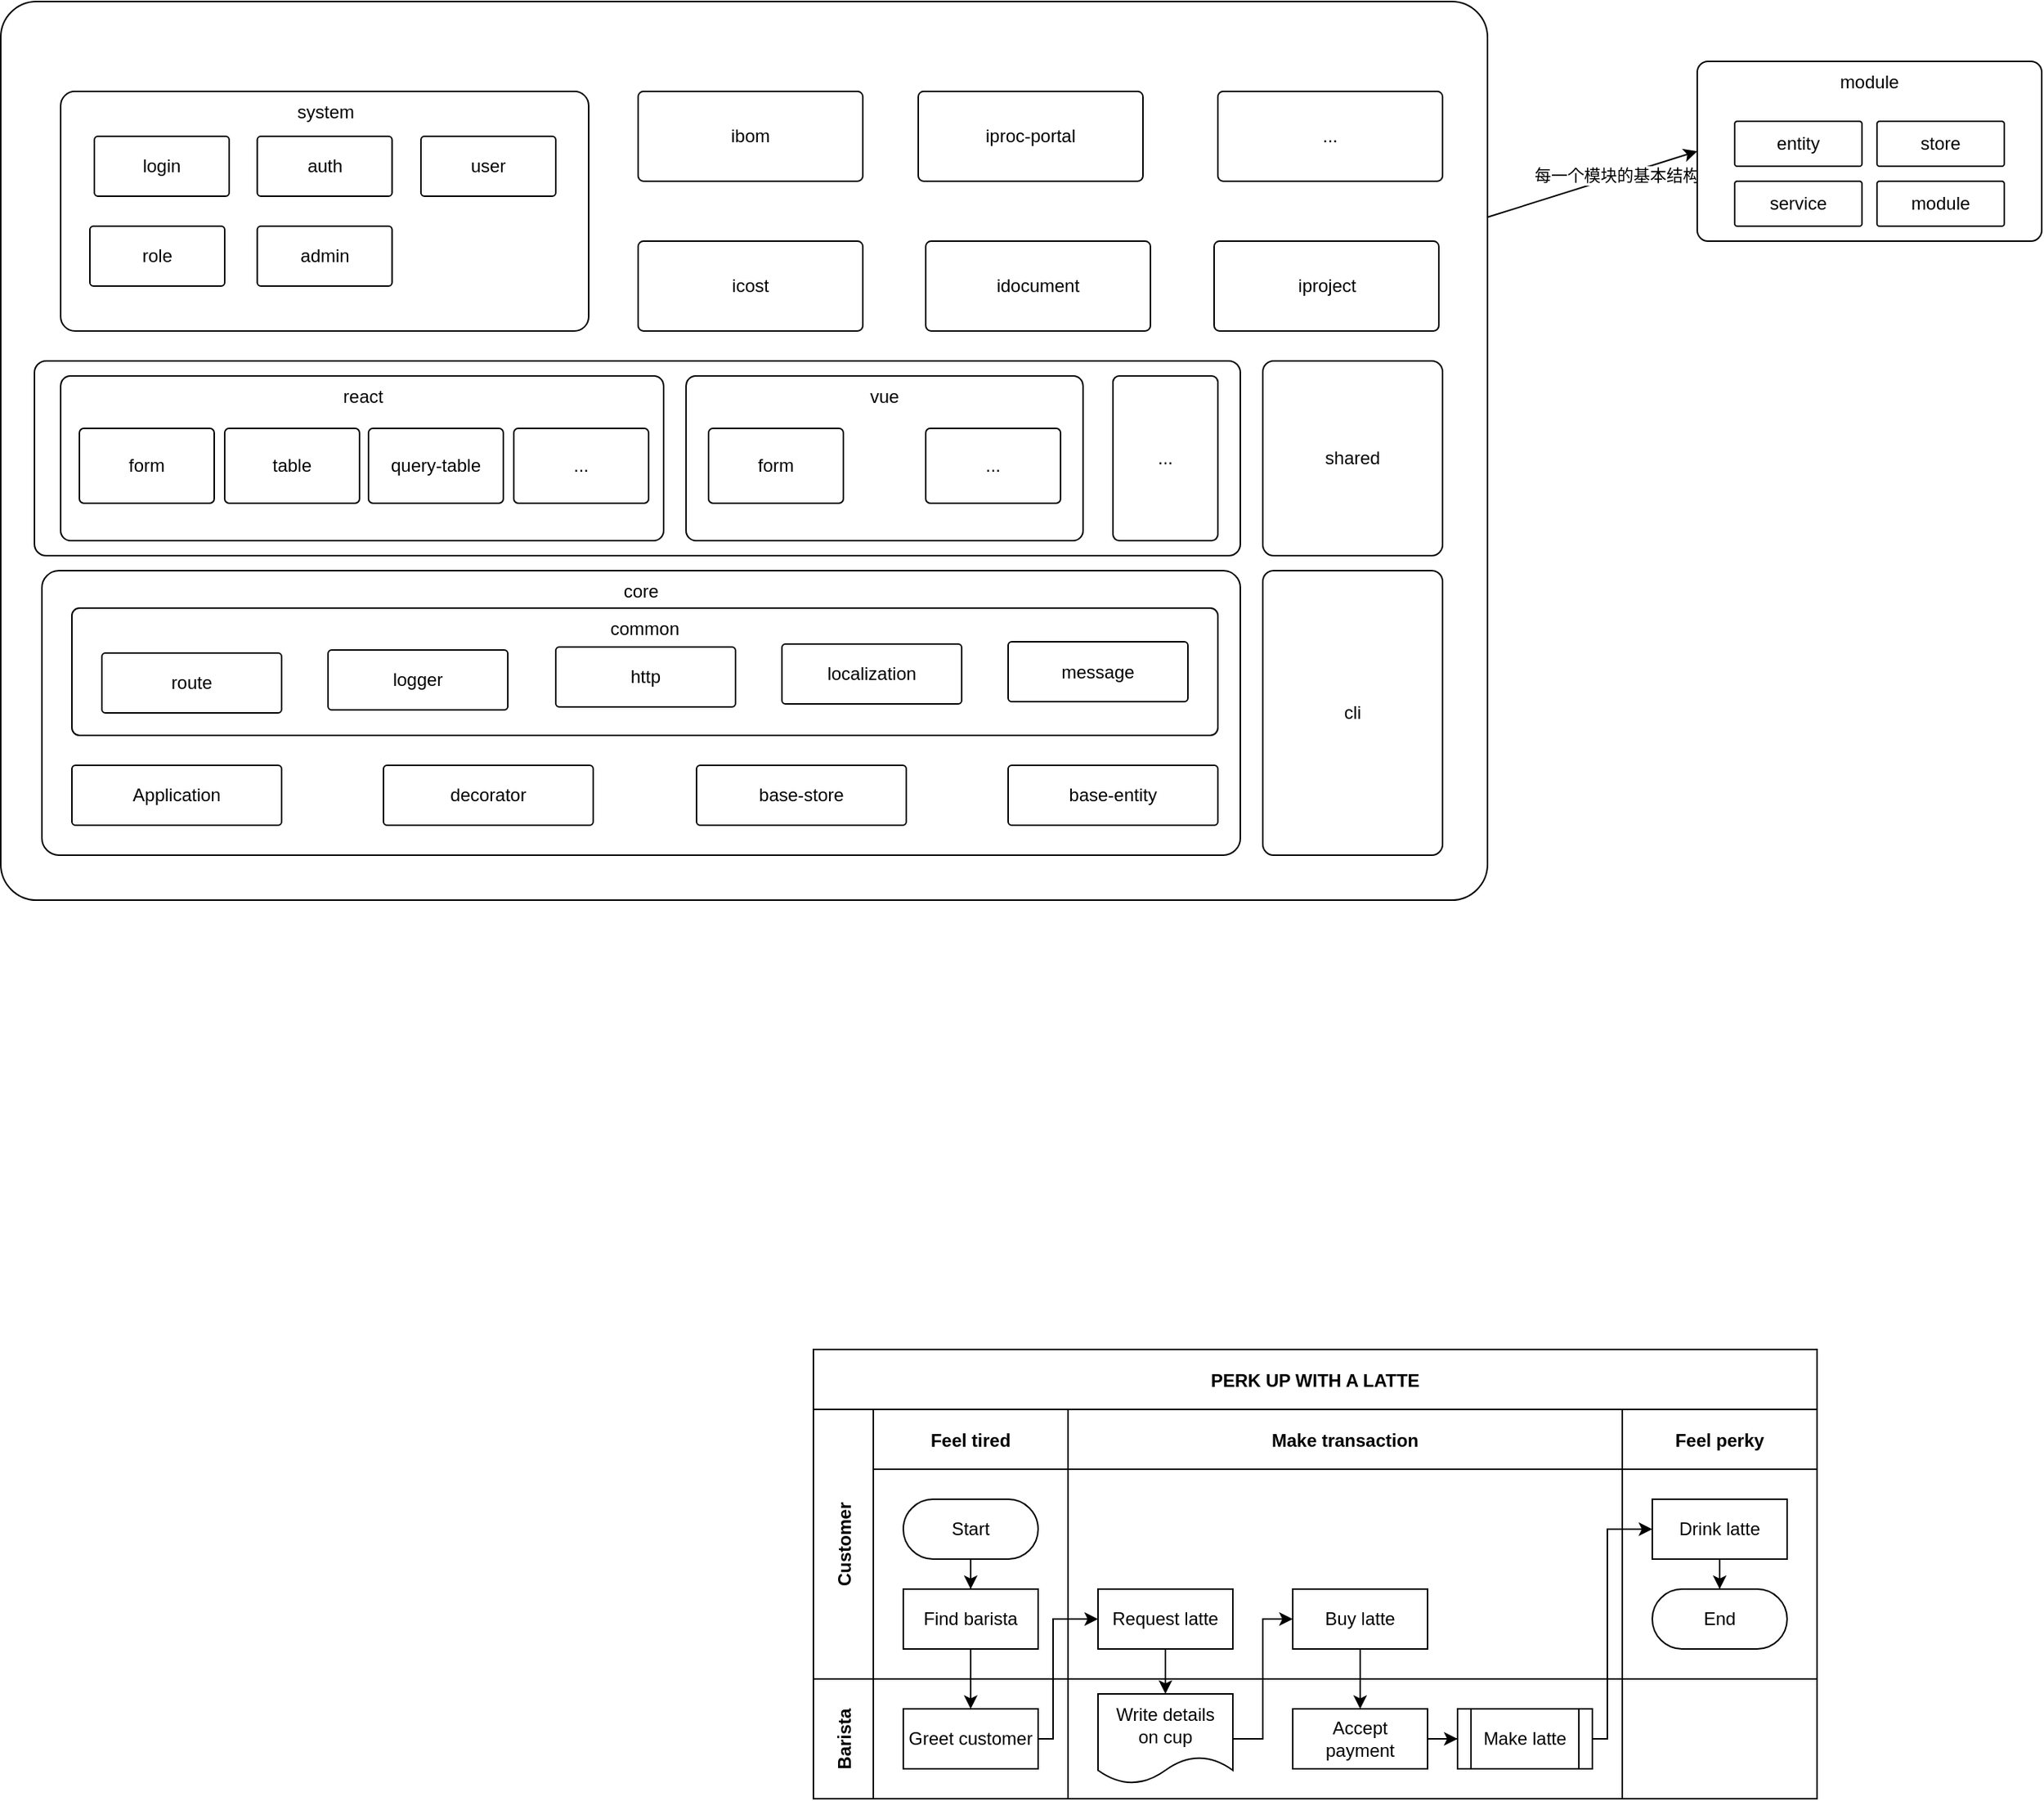 <mxfile version="22.0.8" type="github">
  <diagram id="kgpKYQtTHZ0yAKxKKP6v" name="Page-1">
    <mxGraphModel dx="2577" dy="2094" grid="1" gridSize="10" guides="1" tooltips="1" connect="1" arrows="1" fold="1" page="1" pageScale="1" pageWidth="850" pageHeight="1100" math="0" shadow="0">
      <root>
        <mxCell id="0" />
        <mxCell id="1" parent="0" />
        <mxCell id="3nuBFxr9cyL0pnOWT2aG-1" value="PERK UP WITH A LATTE" style="shape=table;childLayout=tableLayout;startSize=40;collapsible=0;recursiveResize=0;expand=0;fillColor=none;fontStyle=1" parent="1" vertex="1">
          <mxGeometry x="100" y="70" width="670" height="300" as="geometry" />
        </mxCell>
        <mxCell id="3nuBFxr9cyL0pnOWT2aG-2" value="" style="edgeStyle=orthogonalEdgeStyle;rounded=0;orthogonalLoop=1;jettySize=auto;html=1;" parent="3nuBFxr9cyL0pnOWT2aG-1" source="3nuBFxr9cyL0pnOWT2aG-7" target="3nuBFxr9cyL0pnOWT2aG-17" edge="1">
          <mxGeometry relative="1" as="geometry" />
        </mxCell>
        <mxCell id="3nuBFxr9cyL0pnOWT2aG-3" value="Customer" style="shape=tableRow;horizontal=0;swimlaneHead=0;swimlaneBody=0;top=0;left=0;bottom=0;right=0;fillColor=none;points=[[0,0.5],[1,0.5]];portConstraint=eastwest;startSize=40;collapsible=0;recursiveResize=0;expand=0;fontStyle=1;" parent="3nuBFxr9cyL0pnOWT2aG-1" vertex="1">
          <mxGeometry y="40" width="670" height="180" as="geometry" />
        </mxCell>
        <mxCell id="3nuBFxr9cyL0pnOWT2aG-4" value="Feel tired" style="swimlane;swimlaneHead=0;swimlaneBody=0;connectable=0;fillColor=none;startSize=40;collapsible=0;recursiveResize=0;expand=0;fontStyle=1;" parent="3nuBFxr9cyL0pnOWT2aG-3" vertex="1">
          <mxGeometry x="40" width="130" height="180" as="geometry" />
        </mxCell>
        <mxCell id="3nuBFxr9cyL0pnOWT2aG-5" style="edgeStyle=orthogonalEdgeStyle;rounded=0;orthogonalLoop=1;jettySize=auto;html=1;" parent="3nuBFxr9cyL0pnOWT2aG-4" source="3nuBFxr9cyL0pnOWT2aG-6" target="3nuBFxr9cyL0pnOWT2aG-7" edge="1">
          <mxGeometry relative="1" as="geometry" />
        </mxCell>
        <mxCell id="3nuBFxr9cyL0pnOWT2aG-6" value="Start" style="rounded=1;whiteSpace=wrap;html=1;arcSize=50;" parent="3nuBFxr9cyL0pnOWT2aG-4" vertex="1">
          <mxGeometry x="20" y="60" width="90" height="40" as="geometry" />
        </mxCell>
        <mxCell id="3nuBFxr9cyL0pnOWT2aG-7" value="Find barista" style="rounded=0;whiteSpace=wrap;html=1;" parent="3nuBFxr9cyL0pnOWT2aG-4" vertex="1">
          <mxGeometry x="20" y="120" width="90" height="40" as="geometry" />
        </mxCell>
        <mxCell id="3nuBFxr9cyL0pnOWT2aG-8" value="Make transaction" style="swimlane;swimlaneHead=0;swimlaneBody=0;connectable=0;fillColor=none;startSize=40;collapsible=0;recursiveResize=0;expand=0;fontStyle=1;" parent="3nuBFxr9cyL0pnOWT2aG-3" vertex="1">
          <mxGeometry x="170" width="370" height="180" as="geometry" />
        </mxCell>
        <mxCell id="3nuBFxr9cyL0pnOWT2aG-9" value="Request latte" style="rounded=0;whiteSpace=wrap;html=1;" parent="3nuBFxr9cyL0pnOWT2aG-8" vertex="1">
          <mxGeometry x="20" y="120" width="90" height="40" as="geometry" />
        </mxCell>
        <mxCell id="3nuBFxr9cyL0pnOWT2aG-10" value="Buy latte" style="rounded=0;whiteSpace=wrap;html=1;" parent="3nuBFxr9cyL0pnOWT2aG-8" vertex="1">
          <mxGeometry x="150" y="120" width="90" height="40" as="geometry" />
        </mxCell>
        <mxCell id="3nuBFxr9cyL0pnOWT2aG-11" value="Feel perky" style="swimlane;swimlaneHead=0;swimlaneBody=0;connectable=0;fillColor=none;startSize=40;collapsible=0;recursiveResize=0;expand=0;fontStyle=1;" parent="3nuBFxr9cyL0pnOWT2aG-3" vertex="1">
          <mxGeometry x="540" width="130" height="180" as="geometry" />
        </mxCell>
        <mxCell id="3nuBFxr9cyL0pnOWT2aG-12" style="edgeStyle=orthogonalEdgeStyle;rounded=0;orthogonalLoop=1;jettySize=auto;html=1;" parent="3nuBFxr9cyL0pnOWT2aG-11" source="3nuBFxr9cyL0pnOWT2aG-13" target="3nuBFxr9cyL0pnOWT2aG-14" edge="1">
          <mxGeometry relative="1" as="geometry" />
        </mxCell>
        <mxCell id="3nuBFxr9cyL0pnOWT2aG-13" value="Drink latte" style="rounded=0;whiteSpace=wrap;html=1;" parent="3nuBFxr9cyL0pnOWT2aG-11" vertex="1">
          <mxGeometry x="20" y="60" width="90" height="40" as="geometry" />
        </mxCell>
        <mxCell id="3nuBFxr9cyL0pnOWT2aG-14" value="End" style="rounded=1;whiteSpace=wrap;html=1;arcSize=50;" parent="3nuBFxr9cyL0pnOWT2aG-11" vertex="1">
          <mxGeometry x="20" y="120" width="90" height="40" as="geometry" />
        </mxCell>
        <mxCell id="3nuBFxr9cyL0pnOWT2aG-15" value="Barista" style="shape=tableRow;horizontal=0;swimlaneHead=0;swimlaneBody=0;top=0;left=0;bottom=0;right=0;fillColor=none;points=[[0,0.5],[1,0.5]];portConstraint=eastwest;startSize=40;collapsible=0;recursiveResize=0;expand=0;fontStyle=1;" parent="3nuBFxr9cyL0pnOWT2aG-1" vertex="1">
          <mxGeometry y="220" width="670" height="80" as="geometry" />
        </mxCell>
        <mxCell id="3nuBFxr9cyL0pnOWT2aG-16" value="" style="swimlane;swimlaneHead=0;swimlaneBody=0;connectable=0;fillColor=none;startSize=0;collapsible=0;recursiveResize=0;expand=0;fontStyle=1;" parent="3nuBFxr9cyL0pnOWT2aG-15" vertex="1">
          <mxGeometry x="40" width="130" height="80" as="geometry" />
        </mxCell>
        <mxCell id="3nuBFxr9cyL0pnOWT2aG-17" value="Greet customer" style="rounded=0;whiteSpace=wrap;html=1;" parent="3nuBFxr9cyL0pnOWT2aG-16" vertex="1">
          <mxGeometry x="20" y="20" width="90" height="40" as="geometry" />
        </mxCell>
        <mxCell id="3nuBFxr9cyL0pnOWT2aG-18" value="" style="swimlane;swimlaneHead=0;swimlaneBody=0;connectable=0;fillColor=none;startSize=0;collapsible=0;recursiveResize=0;expand=0;fontStyle=1;" parent="3nuBFxr9cyL0pnOWT2aG-15" vertex="1">
          <mxGeometry x="170" width="370" height="80" as="geometry" />
        </mxCell>
        <mxCell id="3nuBFxr9cyL0pnOWT2aG-19" value="" style="edgeStyle=orthogonalEdgeStyle;rounded=0;orthogonalLoop=1;jettySize=auto;html=1;" parent="3nuBFxr9cyL0pnOWT2aG-18" source="3nuBFxr9cyL0pnOWT2aG-20" target="3nuBFxr9cyL0pnOWT2aG-22" edge="1">
          <mxGeometry relative="1" as="geometry" />
        </mxCell>
        <mxCell id="3nuBFxr9cyL0pnOWT2aG-20" value="Accept&lt;br&gt;payment" style="rounded=0;whiteSpace=wrap;html=1;" parent="3nuBFxr9cyL0pnOWT2aG-18" vertex="1">
          <mxGeometry x="150" y="20" width="90" height="40" as="geometry" />
        </mxCell>
        <mxCell id="3nuBFxr9cyL0pnOWT2aG-21" value="Write details&lt;br&gt;on cup" style="shape=document;whiteSpace=wrap;html=1;boundedLbl=1;" parent="3nuBFxr9cyL0pnOWT2aG-18" vertex="1">
          <mxGeometry x="20" y="10" width="90" height="60" as="geometry" />
        </mxCell>
        <mxCell id="3nuBFxr9cyL0pnOWT2aG-22" value="Make latte" style="shape=process;whiteSpace=wrap;html=1;backgroundOutline=1;" parent="3nuBFxr9cyL0pnOWT2aG-18" vertex="1">
          <mxGeometry x="260" y="20" width="90" height="40" as="geometry" />
        </mxCell>
        <mxCell id="3nuBFxr9cyL0pnOWT2aG-23" value="" style="swimlane;swimlaneHead=0;swimlaneBody=0;connectable=0;fillColor=none;startSize=0;collapsible=0;recursiveResize=0;expand=0;fontStyle=1;" parent="3nuBFxr9cyL0pnOWT2aG-15" vertex="1">
          <mxGeometry x="540" width="130" height="80" as="geometry" />
        </mxCell>
        <mxCell id="3nuBFxr9cyL0pnOWT2aG-24" value="" style="edgeStyle=orthogonalEdgeStyle;rounded=0;orthogonalLoop=1;jettySize=auto;html=1;" parent="3nuBFxr9cyL0pnOWT2aG-1" source="3nuBFxr9cyL0pnOWT2aG-17" target="3nuBFxr9cyL0pnOWT2aG-9" edge="1">
          <mxGeometry relative="1" as="geometry">
            <Array as="points">
              <mxPoint x="160" y="260" />
              <mxPoint x="160" y="180" />
            </Array>
          </mxGeometry>
        </mxCell>
        <mxCell id="3nuBFxr9cyL0pnOWT2aG-25" value="" style="edgeStyle=orthogonalEdgeStyle;rounded=0;orthogonalLoop=1;jettySize=auto;html=1;" parent="3nuBFxr9cyL0pnOWT2aG-1" source="3nuBFxr9cyL0pnOWT2aG-9" target="3nuBFxr9cyL0pnOWT2aG-21" edge="1">
          <mxGeometry relative="1" as="geometry" />
        </mxCell>
        <mxCell id="3nuBFxr9cyL0pnOWT2aG-26" value="" style="edgeStyle=orthogonalEdgeStyle;rounded=0;orthogonalLoop=1;jettySize=auto;html=1;" parent="3nuBFxr9cyL0pnOWT2aG-1" source="3nuBFxr9cyL0pnOWT2aG-21" target="3nuBFxr9cyL0pnOWT2aG-10" edge="1">
          <mxGeometry relative="1" as="geometry">
            <Array as="points">
              <mxPoint x="300" y="260" />
              <mxPoint x="300" y="180" />
            </Array>
          </mxGeometry>
        </mxCell>
        <mxCell id="3nuBFxr9cyL0pnOWT2aG-27" value="" style="edgeStyle=orthogonalEdgeStyle;rounded=0;orthogonalLoop=1;jettySize=auto;html=1;" parent="3nuBFxr9cyL0pnOWT2aG-1" source="3nuBFxr9cyL0pnOWT2aG-10" target="3nuBFxr9cyL0pnOWT2aG-20" edge="1">
          <mxGeometry relative="1" as="geometry" />
        </mxCell>
        <mxCell id="3nuBFxr9cyL0pnOWT2aG-28" style="edgeStyle=orthogonalEdgeStyle;rounded=0;orthogonalLoop=1;jettySize=auto;html=1;" parent="3nuBFxr9cyL0pnOWT2aG-1" source="3nuBFxr9cyL0pnOWT2aG-22" target="3nuBFxr9cyL0pnOWT2aG-13" edge="1">
          <mxGeometry relative="1" as="geometry">
            <Array as="points">
              <mxPoint x="530" y="260" />
              <mxPoint x="530" y="120" />
            </Array>
          </mxGeometry>
        </mxCell>
        <mxCell id="YneX30xNPcTpUWR3u8-_-6" value="" style="rounded=1;whiteSpace=wrap;html=1;glass=0;shadow=0;allowArrows=1;connectable=1;arcSize=4;" vertex="1" parent="1">
          <mxGeometry x="-442.5" y="-830" width="992.5" height="600" as="geometry" />
        </mxCell>
        <mxCell id="YneX30xNPcTpUWR3u8-_-34" value="" style="rounded=1;whiteSpace=wrap;html=1;arcSize=6;" vertex="1" parent="1">
          <mxGeometry x="-420" y="-590" width="805" height="130" as="geometry" />
        </mxCell>
        <mxCell id="YneX30xNPcTpUWR3u8-_-7" value="core" style="rounded=1;whiteSpace=wrap;html=1;labelPosition=center;verticalLabelPosition=middle;align=center;verticalAlign=top;arcSize=6;" vertex="1" parent="1">
          <mxGeometry x="-415" y="-450" width="800" height="190" as="geometry" />
        </mxCell>
        <mxCell id="YneX30xNPcTpUWR3u8-_-8" value="react" style="rounded=1;whiteSpace=wrap;html=1;verticalAlign=top;arcSize=6;" vertex="1" parent="1">
          <mxGeometry x="-402.5" y="-580" width="402.5" height="110" as="geometry" />
        </mxCell>
        <mxCell id="YneX30xNPcTpUWR3u8-_-9" value="vue" style="rounded=1;whiteSpace=wrap;html=1;verticalAlign=top;arcSize=6;" vertex="1" parent="1">
          <mxGeometry x="15" y="-580" width="265" height="110" as="geometry" />
        </mxCell>
        <mxCell id="YneX30xNPcTpUWR3u8-_-10" value="system" style="rounded=1;whiteSpace=wrap;html=1;verticalAlign=top;arcSize=6;" vertex="1" parent="1">
          <mxGeometry x="-402.5" y="-770" width="352.5" height="160" as="geometry" />
        </mxCell>
        <mxCell id="YneX30xNPcTpUWR3u8-_-11" value="shared" style="rounded=1;whiteSpace=wrap;html=1;arcSize=6;" vertex="1" parent="1">
          <mxGeometry x="400" y="-590" width="120" height="130" as="geometry" />
        </mxCell>
        <mxCell id="YneX30xNPcTpUWR3u8-_-12" value="base-entity" style="rounded=1;whiteSpace=wrap;html=1;arcSize=6;" vertex="1" parent="1">
          <mxGeometry x="230" y="-320" width="140" height="40" as="geometry" />
        </mxCell>
        <mxCell id="YneX30xNPcTpUWR3u8-_-13" value="Application" style="rounded=1;whiteSpace=wrap;html=1;arcSize=6;" vertex="1" parent="1">
          <mxGeometry x="-395" y="-320" width="140" height="40" as="geometry" />
        </mxCell>
        <mxCell id="YneX30xNPcTpUWR3u8-_-18" value="decorator" style="rounded=1;whiteSpace=wrap;html=1;arcSize=6;" vertex="1" parent="1">
          <mxGeometry x="-187" y="-320" width="140" height="40" as="geometry" />
        </mxCell>
        <mxCell id="YneX30xNPcTpUWR3u8-_-20" value="base-store" style="rounded=1;whiteSpace=wrap;html=1;arcSize=6;" vertex="1" parent="1">
          <mxGeometry x="22" y="-320" width="140" height="40" as="geometry" />
        </mxCell>
        <mxCell id="YneX30xNPcTpUWR3u8-_-22" value="form" style="rounded=1;whiteSpace=wrap;html=1;arcSize=6;" vertex="1" parent="1">
          <mxGeometry x="-390" y="-545" width="90" height="50" as="geometry" />
        </mxCell>
        <mxCell id="YneX30xNPcTpUWR3u8-_-23" value="table" style="rounded=1;whiteSpace=wrap;html=1;arcSize=6;" vertex="1" parent="1">
          <mxGeometry x="-293" y="-545" width="90" height="50" as="geometry" />
        </mxCell>
        <mxCell id="YneX30xNPcTpUWR3u8-_-24" value="query-table" style="rounded=1;whiteSpace=wrap;html=1;arcSize=6;" vertex="1" parent="1">
          <mxGeometry x="-197" y="-545" width="90" height="50" as="geometry" />
        </mxCell>
        <mxCell id="YneX30xNPcTpUWR3u8-_-25" value="cli" style="rounded=1;whiteSpace=wrap;html=1;arcSize=6;" vertex="1" parent="1">
          <mxGeometry x="400" y="-450" width="120" height="190" as="geometry" />
        </mxCell>
        <mxCell id="YneX30xNPcTpUWR3u8-_-27" value="icost" style="rounded=1;whiteSpace=wrap;html=1;arcSize=6;" vertex="1" parent="1">
          <mxGeometry x="-17" y="-670" width="150" height="60" as="geometry" />
        </mxCell>
        <mxCell id="YneX30xNPcTpUWR3u8-_-28" value="idocument" style="rounded=1;whiteSpace=wrap;html=1;arcSize=6;" vertex="1" parent="1">
          <mxGeometry x="175" y="-670" width="150" height="60" as="geometry" />
        </mxCell>
        <mxCell id="YneX30xNPcTpUWR3u8-_-29" value="iproc-portal" style="rounded=1;whiteSpace=wrap;html=1;arcSize=6;" vertex="1" parent="1">
          <mxGeometry x="170" y="-770" width="150" height="60" as="geometry" />
        </mxCell>
        <mxCell id="YneX30xNPcTpUWR3u8-_-30" value="iproject" style="rounded=1;whiteSpace=wrap;html=1;arcSize=6;" vertex="1" parent="1">
          <mxGeometry x="367.5" y="-670" width="150" height="60" as="geometry" />
        </mxCell>
        <mxCell id="YneX30xNPcTpUWR3u8-_-31" value="ibom" style="rounded=1;whiteSpace=wrap;html=1;arcSize=6;" vertex="1" parent="1">
          <mxGeometry x="-17" y="-770" width="150" height="60" as="geometry" />
        </mxCell>
        <mxCell id="YneX30xNPcTpUWR3u8-_-32" value="..." style="rounded=1;whiteSpace=wrap;html=1;arcSize=6;" vertex="1" parent="1">
          <mxGeometry x="370" y="-770" width="150" height="60" as="geometry" />
        </mxCell>
        <mxCell id="YneX30xNPcTpUWR3u8-_-33" value="..." style="rounded=1;whiteSpace=wrap;html=1;verticalAlign=middle;arcSize=6;" vertex="1" parent="1">
          <mxGeometry x="300" y="-580" width="70" height="110" as="geometry" />
        </mxCell>
        <mxCell id="YneX30xNPcTpUWR3u8-_-35" value="..." style="rounded=1;whiteSpace=wrap;html=1;arcSize=6;" vertex="1" parent="1">
          <mxGeometry x="-100" y="-545" width="90" height="50" as="geometry" />
        </mxCell>
        <mxCell id="YneX30xNPcTpUWR3u8-_-36" value="..." style="rounded=1;whiteSpace=wrap;html=1;arcSize=6;" vertex="1" parent="1">
          <mxGeometry x="175" y="-545" width="90" height="50" as="geometry" />
        </mxCell>
        <mxCell id="YneX30xNPcTpUWR3u8-_-37" value="" style="endArrow=classic;html=1;rounded=0;entryX=0;entryY=0.5;entryDx=0;entryDy=0;arcSize=6;" edge="1" parent="1" source="YneX30xNPcTpUWR3u8-_-6" target="YneX30xNPcTpUWR3u8-_-1">
          <mxGeometry width="50" height="50" relative="1" as="geometry">
            <mxPoint x="-20" y="-690" as="sourcePoint" />
            <mxPoint x="30" y="-740" as="targetPoint" />
          </mxGeometry>
        </mxCell>
        <mxCell id="YneX30xNPcTpUWR3u8-_-38" value="每一个模块的基本结构" style="edgeLabel;html=1;align=center;verticalAlign=middle;resizable=0;points=[];arcSize=6;" vertex="1" connectable="0" parent="YneX30xNPcTpUWR3u8-_-37">
          <mxGeometry x="0.23" y="1" relative="1" as="geometry">
            <mxPoint as="offset" />
          </mxGeometry>
        </mxCell>
        <mxCell id="YneX30xNPcTpUWR3u8-_-41" value="login" style="rounded=1;whiteSpace=wrap;html=1;arcSize=6;" vertex="1" parent="1">
          <mxGeometry x="-380" y="-740" width="90" height="40" as="geometry" />
        </mxCell>
        <mxCell id="YneX30xNPcTpUWR3u8-_-42" value="auth" style="rounded=1;whiteSpace=wrap;html=1;arcSize=6;" vertex="1" parent="1">
          <mxGeometry x="-271.25" y="-740" width="90" height="40" as="geometry" />
        </mxCell>
        <mxCell id="YneX30xNPcTpUWR3u8-_-43" value="user" style="rounded=1;whiteSpace=wrap;html=1;arcSize=6;" vertex="1" parent="1">
          <mxGeometry x="-162" y="-740" width="90" height="40" as="geometry" />
        </mxCell>
        <mxCell id="YneX30xNPcTpUWR3u8-_-45" value="role" style="rounded=1;whiteSpace=wrap;html=1;arcSize=6;" vertex="1" parent="1">
          <mxGeometry x="-383" y="-680" width="90" height="40" as="geometry" />
        </mxCell>
        <mxCell id="YneX30xNPcTpUWR3u8-_-46" value="admin" style="rounded=1;whiteSpace=wrap;html=1;arcSize=6;" vertex="1" parent="1">
          <mxGeometry x="-271.25" y="-680" width="90" height="40" as="geometry" />
        </mxCell>
        <mxCell id="YneX30xNPcTpUWR3u8-_-1" value="module" style="rounded=1;whiteSpace=wrap;html=1;align=center;labelPosition=center;verticalLabelPosition=middle;verticalAlign=top;movable=1;resizable=1;rotatable=1;deletable=1;editable=1;locked=0;connectable=1;arcSize=6;" vertex="1" parent="1">
          <mxGeometry x="690" y="-790" width="230" height="120" as="geometry" />
        </mxCell>
        <mxCell id="YneX30xNPcTpUWR3u8-_-2" value="entity" style="rounded=1;whiteSpace=wrap;html=1;movable=1;resizable=1;rotatable=1;deletable=1;editable=1;locked=0;connectable=1;arcSize=6;" vertex="1" parent="1">
          <mxGeometry x="715" y="-750" width="85" height="30" as="geometry" />
        </mxCell>
        <mxCell id="YneX30xNPcTpUWR3u8-_-3" value="store" style="rounded=1;whiteSpace=wrap;html=1;movable=1;resizable=1;rotatable=1;deletable=1;editable=1;locked=0;connectable=1;arcSize=6;" vertex="1" parent="1">
          <mxGeometry x="810" y="-750" width="85" height="30" as="geometry" />
        </mxCell>
        <mxCell id="YneX30xNPcTpUWR3u8-_-4" value="service" style="rounded=1;whiteSpace=wrap;html=1;movable=1;resizable=1;rotatable=1;deletable=1;editable=1;locked=0;connectable=1;arcSize=6;" vertex="1" parent="1">
          <mxGeometry x="715" y="-710" width="85" height="30" as="geometry" />
        </mxCell>
        <mxCell id="YneX30xNPcTpUWR3u8-_-5" value="module" style="rounded=1;whiteSpace=wrap;html=1;movable=1;resizable=1;rotatable=1;deletable=1;editable=1;locked=0;connectable=1;arcSize=6;" vertex="1" parent="1">
          <mxGeometry x="810" y="-710" width="85" height="30" as="geometry" />
        </mxCell>
        <mxCell id="YneX30xNPcTpUWR3u8-_-47" value="common" style="rounded=1;whiteSpace=wrap;html=1;arcSize=6;verticalAlign=top;" vertex="1" parent="1">
          <mxGeometry x="-395" y="-425" width="765" height="85" as="geometry" />
        </mxCell>
        <mxCell id="YneX30xNPcTpUWR3u8-_-14" value="route" style="rounded=1;whiteSpace=wrap;html=1;arcSize=6;" vertex="1" parent="1">
          <mxGeometry x="-375" y="-395" width="120" height="40" as="geometry" />
        </mxCell>
        <mxCell id="YneX30xNPcTpUWR3u8-_-16" value="http" style="rounded=1;whiteSpace=wrap;html=1;arcSize=6;" vertex="1" parent="1">
          <mxGeometry x="-72" y="-399" width="120" height="40" as="geometry" />
        </mxCell>
        <mxCell id="YneX30xNPcTpUWR3u8-_-17" value="localization" style="rounded=1;whiteSpace=wrap;html=1;arcSize=6;" vertex="1" parent="1">
          <mxGeometry x="79" y="-401" width="120" height="40" as="geometry" />
        </mxCell>
        <mxCell id="YneX30xNPcTpUWR3u8-_-19" value="logger" style="rounded=1;whiteSpace=wrap;html=1;arcSize=6;" vertex="1" parent="1">
          <mxGeometry x="-224" y="-397" width="120" height="40" as="geometry" />
        </mxCell>
        <mxCell id="YneX30xNPcTpUWR3u8-_-50" value="message" style="rounded=1;whiteSpace=wrap;html=1;arcSize=6;" vertex="1" parent="1">
          <mxGeometry x="230" y="-402.5" width="120" height="40" as="geometry" />
        </mxCell>
        <mxCell id="YneX30xNPcTpUWR3u8-_-51" value="form" style="rounded=1;whiteSpace=wrap;html=1;arcSize=6;" vertex="1" parent="1">
          <mxGeometry x="30" y="-545" width="90" height="50" as="geometry" />
        </mxCell>
      </root>
    </mxGraphModel>
  </diagram>
</mxfile>
